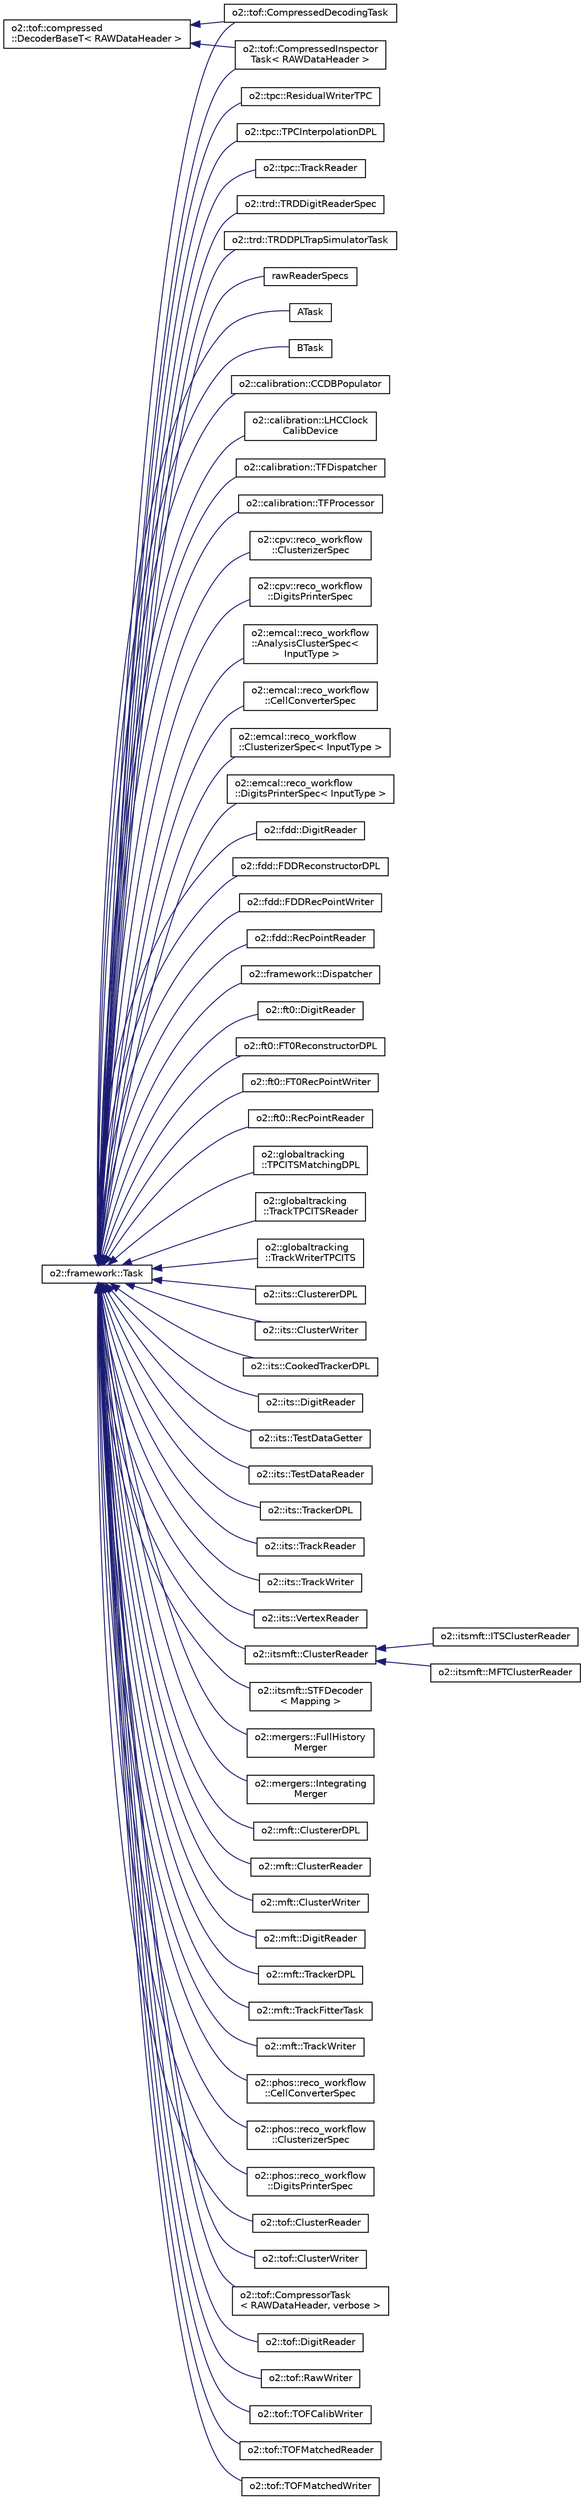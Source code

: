 digraph "Graphical Class Hierarchy"
{
 // INTERACTIVE_SVG=YES
  bgcolor="transparent";
  edge [fontname="Helvetica",fontsize="10",labelfontname="Helvetica",labelfontsize="10"];
  node [fontname="Helvetica",fontsize="10",shape=record];
  rankdir="LR";
  Node1844 [label="o2::tof::compressed\l::DecoderBaseT\< RAWDataHeader \>",height=0.2,width=0.4,color="black",URL="$d7/dd4/classo2_1_1tof_1_1compressed_1_1DecoderBaseT.html"];
  Node1844 -> Node53 [dir="back",color="midnightblue",fontsize="10",style="solid",fontname="Helvetica"];
  Node53 [label="o2::tof::CompressedDecodingTask",height=0.2,width=0.4,color="black",URL="$dd/d7c/classo2_1_1tof_1_1CompressedDecodingTask.html"];
  Node1844 -> Node54 [dir="back",color="midnightblue",fontsize="10",style="solid",fontname="Helvetica"];
  Node54 [label="o2::tof::CompressedInspector\lTask\< RAWDataHeader \>",height=0.2,width=0.4,color="black",URL="$db/db0/classo2_1_1tof_1_1CompressedInspectorTask.html"];
  Node0 [label="o2::framework::Task",height=0.2,width=0.4,color="black",URL="$de/dac/classo2_1_1framework_1_1Task.html"];
  Node0 -> Node1 [dir="back",color="midnightblue",fontsize="10",style="solid",fontname="Helvetica"];
  Node1 [label="ATask",height=0.2,width=0.4,color="black",URL="$d8/d0d/structATask.html"];
  Node0 -> Node2 [dir="back",color="midnightblue",fontsize="10",style="solid",fontname="Helvetica"];
  Node2 [label="BTask",height=0.2,width=0.4,color="black",URL="$d2/d10/structBTask.html"];
  Node0 -> Node3 [dir="back",color="midnightblue",fontsize="10",style="solid",fontname="Helvetica"];
  Node3 [label="o2::calibration::CCDBPopulator",height=0.2,width=0.4,color="black",URL="$df/dae/classo2_1_1calibration_1_1CCDBPopulator.html"];
  Node0 -> Node4 [dir="back",color="midnightblue",fontsize="10",style="solid",fontname="Helvetica"];
  Node4 [label="o2::calibration::LHCClock\lCalibDevice",height=0.2,width=0.4,color="black",URL="$da/d5e/classo2_1_1calibration_1_1LHCClockCalibDevice.html"];
  Node0 -> Node5 [dir="back",color="midnightblue",fontsize="10",style="solid",fontname="Helvetica"];
  Node5 [label="o2::calibration::TFDispatcher",height=0.2,width=0.4,color="black",URL="$de/d19/classo2_1_1calibration_1_1TFDispatcher.html"];
  Node0 -> Node6 [dir="back",color="midnightblue",fontsize="10",style="solid",fontname="Helvetica"];
  Node6 [label="o2::calibration::TFProcessor",height=0.2,width=0.4,color="black",URL="$df/d3c/classo2_1_1calibration_1_1TFProcessor.html"];
  Node0 -> Node7 [dir="back",color="midnightblue",fontsize="10",style="solid",fontname="Helvetica"];
  Node7 [label="o2::cpv::reco_workflow\l::ClusterizerSpec",height=0.2,width=0.4,color="black",URL="$d9/dea/classo2_1_1cpv_1_1reco__workflow_1_1ClusterizerSpec.html",tooltip="Clusterizer task for CPV digits. "];
  Node0 -> Node8 [dir="back",color="midnightblue",fontsize="10",style="solid",fontname="Helvetica"];
  Node8 [label="o2::cpv::reco_workflow\l::DigitsPrinterSpec",height=0.2,width=0.4,color="black",URL="$d8/d5f/classo2_1_1cpv_1_1reco__workflow_1_1DigitsPrinterSpec.html",tooltip="Example task for CPV digits monitoring. "];
  Node0 -> Node9 [dir="back",color="midnightblue",fontsize="10",style="solid",fontname="Helvetica"];
  Node9 [label="o2::emcal::reco_workflow\l::AnalysisClusterSpec\<\l InputType \>",height=0.2,width=0.4,color="black",URL="$d1/dac/classo2_1_1emcal_1_1reco__workflow_1_1AnalysisClusterSpec.html",tooltip="Analysis Cluster task for EMCAL anlaysis clusters. "];
  Node0 -> Node10 [dir="back",color="midnightblue",fontsize="10",style="solid",fontname="Helvetica"];
  Node10 [label="o2::emcal::reco_workflow\l::CellConverterSpec",height=0.2,width=0.4,color="black",URL="$d1/d1b/classo2_1_1emcal_1_1reco__workflow_1_1CellConverterSpec.html",tooltip="Coverter task for EMCAL digits to EMCAL cells. "];
  Node0 -> Node11 [dir="back",color="midnightblue",fontsize="10",style="solid",fontname="Helvetica"];
  Node11 [label="o2::emcal::reco_workflow\l::ClusterizerSpec\< InputType \>",height=0.2,width=0.4,color="black",URL="$d2/d53/classo2_1_1emcal_1_1reco__workflow_1_1ClusterizerSpec.html",tooltip="Clusterizer task for EMCAL digits. "];
  Node0 -> Node12 [dir="back",color="midnightblue",fontsize="10",style="solid",fontname="Helvetica"];
  Node12 [label="o2::emcal::reco_workflow\l::DigitsPrinterSpec\< InputType \>",height=0.2,width=0.4,color="black",URL="$d0/d1c/classo2_1_1emcal_1_1reco__workflow_1_1DigitsPrinterSpec.html",tooltip="Example task for EMCAL digits monitoring. "];
  Node0 -> Node13 [dir="back",color="midnightblue",fontsize="10",style="solid",fontname="Helvetica"];
  Node13 [label="o2::fdd::DigitReader",height=0.2,width=0.4,color="black",URL="$df/d93/classo2_1_1fdd_1_1DigitReader.html"];
  Node0 -> Node14 [dir="back",color="midnightblue",fontsize="10",style="solid",fontname="Helvetica"];
  Node14 [label="o2::fdd::FDDReconstructorDPL",height=0.2,width=0.4,color="black",URL="$d5/d80/classo2_1_1fdd_1_1FDDReconstructorDPL.html"];
  Node0 -> Node15 [dir="back",color="midnightblue",fontsize="10",style="solid",fontname="Helvetica"];
  Node15 [label="o2::fdd::FDDRecPointWriter",height=0.2,width=0.4,color="black",URL="$df/d6d/classo2_1_1fdd_1_1FDDRecPointWriter.html"];
  Node0 -> Node16 [dir="back",color="midnightblue",fontsize="10",style="solid",fontname="Helvetica"];
  Node16 [label="o2::fdd::RecPointReader",height=0.2,width=0.4,color="black",URL="$d8/dc0/classo2_1_1fdd_1_1RecPointReader.html"];
  Node0 -> Node17 [dir="back",color="midnightblue",fontsize="10",style="solid",fontname="Helvetica"];
  Node17 [label="o2::framework::Dispatcher",height=0.2,width=0.4,color="black",URL="$d8/d30/classo2_1_1framework_1_1Dispatcher.html"];
  Node0 -> Node18 [dir="back",color="midnightblue",fontsize="10",style="solid",fontname="Helvetica"];
  Node18 [label="o2::ft0::DigitReader",height=0.2,width=0.4,color="black",URL="$d0/dc7/classo2_1_1ft0_1_1DigitReader.html"];
  Node0 -> Node19 [dir="back",color="midnightblue",fontsize="10",style="solid",fontname="Helvetica"];
  Node19 [label="o2::ft0::FT0ReconstructorDPL",height=0.2,width=0.4,color="black",URL="$d7/d4b/classo2_1_1ft0_1_1FT0ReconstructorDPL.html"];
  Node0 -> Node20 [dir="back",color="midnightblue",fontsize="10",style="solid",fontname="Helvetica"];
  Node20 [label="o2::ft0::FT0RecPointWriter",height=0.2,width=0.4,color="black",URL="$d5/de8/classo2_1_1ft0_1_1FT0RecPointWriter.html"];
  Node0 -> Node21 [dir="back",color="midnightblue",fontsize="10",style="solid",fontname="Helvetica"];
  Node21 [label="o2::ft0::RecPointReader",height=0.2,width=0.4,color="black",URL="$dd/dea/classo2_1_1ft0_1_1RecPointReader.html"];
  Node0 -> Node22 [dir="back",color="midnightblue",fontsize="10",style="solid",fontname="Helvetica"];
  Node22 [label="o2::globaltracking\l::TPCITSMatchingDPL",height=0.2,width=0.4,color="black",URL="$da/d84/classo2_1_1globaltracking_1_1TPCITSMatchingDPL.html"];
  Node0 -> Node23 [dir="back",color="midnightblue",fontsize="10",style="solid",fontname="Helvetica"];
  Node23 [label="o2::globaltracking\l::TrackTPCITSReader",height=0.2,width=0.4,color="black",URL="$d1/dd4/classo2_1_1globaltracking_1_1TrackTPCITSReader.html"];
  Node0 -> Node24 [dir="back",color="midnightblue",fontsize="10",style="solid",fontname="Helvetica"];
  Node24 [label="o2::globaltracking\l::TrackWriterTPCITS",height=0.2,width=0.4,color="black",URL="$db/dcc/classo2_1_1globaltracking_1_1TrackWriterTPCITS.html"];
  Node0 -> Node25 [dir="back",color="midnightblue",fontsize="10",style="solid",fontname="Helvetica"];
  Node25 [label="o2::its::ClustererDPL",height=0.2,width=0.4,color="black",URL="$d7/dd0/classo2_1_1its_1_1ClustererDPL.html"];
  Node0 -> Node26 [dir="back",color="midnightblue",fontsize="10",style="solid",fontname="Helvetica"];
  Node26 [label="o2::its::ClusterWriter",height=0.2,width=0.4,color="black",URL="$d2/d50/classo2_1_1its_1_1ClusterWriter.html"];
  Node0 -> Node27 [dir="back",color="midnightblue",fontsize="10",style="solid",fontname="Helvetica"];
  Node27 [label="o2::its::CookedTrackerDPL",height=0.2,width=0.4,color="black",URL="$d2/d11/classo2_1_1its_1_1CookedTrackerDPL.html"];
  Node0 -> Node28 [dir="back",color="midnightblue",fontsize="10",style="solid",fontname="Helvetica"];
  Node28 [label="o2::its::DigitReader",height=0.2,width=0.4,color="black",URL="$d1/d0b/classo2_1_1its_1_1DigitReader.html"];
  Node0 -> Node29 [dir="back",color="midnightblue",fontsize="10",style="solid",fontname="Helvetica"];
  Node29 [label="o2::its::TestDataGetter",height=0.2,width=0.4,color="black",URL="$d0/d46/classo2_1_1its_1_1TestDataGetter.html"];
  Node0 -> Node30 [dir="back",color="midnightblue",fontsize="10",style="solid",fontname="Helvetica"];
  Node30 [label="o2::its::TestDataReader",height=0.2,width=0.4,color="black",URL="$db/d7e/classo2_1_1its_1_1TestDataReader.html"];
  Node0 -> Node31 [dir="back",color="midnightblue",fontsize="10",style="solid",fontname="Helvetica"];
  Node31 [label="o2::its::TrackerDPL",height=0.2,width=0.4,color="black",URL="$d6/d54/classo2_1_1its_1_1TrackerDPL.html"];
  Node0 -> Node32 [dir="back",color="midnightblue",fontsize="10",style="solid",fontname="Helvetica"];
  Node32 [label="o2::its::TrackReader",height=0.2,width=0.4,color="black",URL="$d2/d07/classo2_1_1its_1_1TrackReader.html"];
  Node0 -> Node33 [dir="back",color="midnightblue",fontsize="10",style="solid",fontname="Helvetica"];
  Node33 [label="o2::its::TrackWriter",height=0.2,width=0.4,color="black",URL="$d8/d28/classo2_1_1its_1_1TrackWriter.html"];
  Node0 -> Node34 [dir="back",color="midnightblue",fontsize="10",style="solid",fontname="Helvetica"];
  Node34 [label="o2::its::VertexReader",height=0.2,width=0.4,color="black",URL="$d6/da1/classo2_1_1its_1_1VertexReader.html"];
  Node0 -> Node35 [dir="back",color="midnightblue",fontsize="10",style="solid",fontname="Helvetica"];
  Node35 [label="o2::itsmft::ClusterReader",height=0.2,width=0.4,color="black",URL="$d1/dc3/classo2_1_1itsmft_1_1ClusterReader.html"];
  Node35 -> Node36 [dir="back",color="midnightblue",fontsize="10",style="solid",fontname="Helvetica"];
  Node36 [label="o2::itsmft::ITSClusterReader",height=0.2,width=0.4,color="black",URL="$d9/d77/classo2_1_1itsmft_1_1ITSClusterReader.html"];
  Node35 -> Node37 [dir="back",color="midnightblue",fontsize="10",style="solid",fontname="Helvetica"];
  Node37 [label="o2::itsmft::MFTClusterReader",height=0.2,width=0.4,color="black",URL="$d5/dce/classo2_1_1itsmft_1_1MFTClusterReader.html"];
  Node0 -> Node38 [dir="back",color="midnightblue",fontsize="10",style="solid",fontname="Helvetica"];
  Node38 [label="o2::itsmft::STFDecoder\l\< Mapping \>",height=0.2,width=0.4,color="black",URL="$df/d13/classo2_1_1itsmft_1_1STFDecoder.html"];
  Node0 -> Node39 [dir="back",color="midnightblue",fontsize="10",style="solid",fontname="Helvetica"];
  Node39 [label="o2::mergers::FullHistory\lMerger",height=0.2,width=0.4,color="black",URL="$da/d4a/classo2_1_1mergers_1_1FullHistoryMerger.html",tooltip="FullHistoryMerger data processor class. "];
  Node0 -> Node40 [dir="back",color="midnightblue",fontsize="10",style="solid",fontname="Helvetica"];
  Node40 [label="o2::mergers::Integrating\lMerger",height=0.2,width=0.4,color="black",URL="$dc/d26/classo2_1_1mergers_1_1IntegratingMerger.html",tooltip="IntegratingMerger data processor class. "];
  Node0 -> Node41 [dir="back",color="midnightblue",fontsize="10",style="solid",fontname="Helvetica"];
  Node41 [label="o2::mft::ClustererDPL",height=0.2,width=0.4,color="black",URL="$d6/d47/classo2_1_1mft_1_1ClustererDPL.html"];
  Node0 -> Node42 [dir="back",color="midnightblue",fontsize="10",style="solid",fontname="Helvetica"];
  Node42 [label="o2::mft::ClusterReader",height=0.2,width=0.4,color="black",URL="$d1/d6e/classo2_1_1mft_1_1ClusterReader.html"];
  Node0 -> Node43 [dir="back",color="midnightblue",fontsize="10",style="solid",fontname="Helvetica"];
  Node43 [label="o2::mft::ClusterWriter",height=0.2,width=0.4,color="black",URL="$db/d55/classo2_1_1mft_1_1ClusterWriter.html"];
  Node0 -> Node44 [dir="back",color="midnightblue",fontsize="10",style="solid",fontname="Helvetica"];
  Node44 [label="o2::mft::DigitReader",height=0.2,width=0.4,color="black",URL="$de/dae/classo2_1_1mft_1_1DigitReader.html"];
  Node0 -> Node45 [dir="back",color="midnightblue",fontsize="10",style="solid",fontname="Helvetica"];
  Node45 [label="o2::mft::TrackerDPL",height=0.2,width=0.4,color="black",URL="$da/d42/classo2_1_1mft_1_1TrackerDPL.html"];
  Node0 -> Node46 [dir="back",color="midnightblue",fontsize="10",style="solid",fontname="Helvetica"];
  Node46 [label="o2::mft::TrackFitterTask",height=0.2,width=0.4,color="black",URL="$d1/d85/classo2_1_1mft_1_1TrackFitterTask.html"];
  Node0 -> Node47 [dir="back",color="midnightblue",fontsize="10",style="solid",fontname="Helvetica"];
  Node47 [label="o2::mft::TrackWriter",height=0.2,width=0.4,color="black",URL="$d8/d41/classo2_1_1mft_1_1TrackWriter.html"];
  Node0 -> Node48 [dir="back",color="midnightblue",fontsize="10",style="solid",fontname="Helvetica"];
  Node48 [label="o2::phos::reco_workflow\l::CellConverterSpec",height=0.2,width=0.4,color="black",URL="$d1/d85/classo2_1_1phos_1_1reco__workflow_1_1CellConverterSpec.html",tooltip="Coverter task for PHOS digits to AOD PHOS cells. "];
  Node0 -> Node49 [dir="back",color="midnightblue",fontsize="10",style="solid",fontname="Helvetica"];
  Node49 [label="o2::phos::reco_workflow\l::ClusterizerSpec",height=0.2,width=0.4,color="black",URL="$d4/d5f/classo2_1_1phos_1_1reco__workflow_1_1ClusterizerSpec.html",tooltip="Clusterizer task for PHOS digits. "];
  Node0 -> Node50 [dir="back",color="midnightblue",fontsize="10",style="solid",fontname="Helvetica"];
  Node50 [label="o2::phos::reco_workflow\l::DigitsPrinterSpec",height=0.2,width=0.4,color="black",URL="$d1/d97/classo2_1_1phos_1_1reco__workflow_1_1DigitsPrinterSpec.html",tooltip="Example task for PHOS digits monitoring. "];
  Node0 -> Node51 [dir="back",color="midnightblue",fontsize="10",style="solid",fontname="Helvetica"];
  Node51 [label="o2::tof::ClusterReader",height=0.2,width=0.4,color="black",URL="$d2/db5/classo2_1_1tof_1_1ClusterReader.html"];
  Node0 -> Node52 [dir="back",color="midnightblue",fontsize="10",style="solid",fontname="Helvetica"];
  Node52 [label="o2::tof::ClusterWriter",height=0.2,width=0.4,color="black",URL="$d0/d73/classo2_1_1tof_1_1ClusterWriter.html"];
  Node0 -> Node53 [dir="back",color="midnightblue",fontsize="10",style="solid",fontname="Helvetica"];
  Node0 -> Node54 [dir="back",color="midnightblue",fontsize="10",style="solid",fontname="Helvetica"];
  Node0 -> Node55 [dir="back",color="midnightblue",fontsize="10",style="solid",fontname="Helvetica"];
  Node55 [label="o2::tof::CompressorTask\l\< RAWDataHeader, verbose \>",height=0.2,width=0.4,color="black",URL="$d2/d8a/classo2_1_1tof_1_1CompressorTask.html"];
  Node0 -> Node56 [dir="back",color="midnightblue",fontsize="10",style="solid",fontname="Helvetica"];
  Node56 [label="o2::tof::DigitReader",height=0.2,width=0.4,color="black",URL="$d9/d97/classo2_1_1tof_1_1DigitReader.html"];
  Node0 -> Node57 [dir="back",color="midnightblue",fontsize="10",style="solid",fontname="Helvetica"];
  Node57 [label="o2::tof::RawWriter",height=0.2,width=0.4,color="black",URL="$d2/dbc/classo2_1_1tof_1_1RawWriter.html"];
  Node0 -> Node58 [dir="back",color="midnightblue",fontsize="10",style="solid",fontname="Helvetica"];
  Node58 [label="o2::tof::TOFCalibWriter",height=0.2,width=0.4,color="black",URL="$de/dd3/classo2_1_1tof_1_1TOFCalibWriter.html"];
  Node0 -> Node59 [dir="back",color="midnightblue",fontsize="10",style="solid",fontname="Helvetica"];
  Node59 [label="o2::tof::TOFMatchedReader",height=0.2,width=0.4,color="black",URL="$d0/de3/classo2_1_1tof_1_1TOFMatchedReader.html"];
  Node0 -> Node60 [dir="back",color="midnightblue",fontsize="10",style="solid",fontname="Helvetica"];
  Node60 [label="o2::tof::TOFMatchedWriter",height=0.2,width=0.4,color="black",URL="$d3/d1d/classo2_1_1tof_1_1TOFMatchedWriter.html"];
  Node0 -> Node61 [dir="back",color="midnightblue",fontsize="10",style="solid",fontname="Helvetica"];
  Node61 [label="o2::tpc::ResidualWriterTPC",height=0.2,width=0.4,color="black",URL="$d9/d27/classo2_1_1tpc_1_1ResidualWriterTPC.html"];
  Node0 -> Node62 [dir="back",color="midnightblue",fontsize="10",style="solid",fontname="Helvetica"];
  Node62 [label="o2::tpc::TPCInterpolationDPL",height=0.2,width=0.4,color="black",URL="$d9/d4f/classo2_1_1tpc_1_1TPCInterpolationDPL.html"];
  Node0 -> Node63 [dir="back",color="midnightblue",fontsize="10",style="solid",fontname="Helvetica"];
  Node63 [label="o2::tpc::TrackReader",height=0.2,width=0.4,color="black",URL="$d1/d90/classo2_1_1tpc_1_1TrackReader.html",tooltip="< DPL device to read and send the TPC tracks (+MC) info "];
  Node0 -> Node64 [dir="back",color="midnightblue",fontsize="10",style="solid",fontname="Helvetica"];
  Node64 [label="o2::trd::TRDDigitReaderSpec",height=0.2,width=0.4,color="black",URL="$db/d09/classo2_1_1trd_1_1TRDDigitReaderSpec.html"];
  Node0 -> Node65 [dir="back",color="midnightblue",fontsize="10",style="solid",fontname="Helvetica"];
  Node65 [label="o2::trd::TRDDPLTrapSimulatorTask",height=0.2,width=0.4,color="black",URL="$d3/dfd/classo2_1_1trd_1_1TRDDPLTrapSimulatorTask.html"];
  Node0 -> Node66 [dir="back",color="midnightblue",fontsize="10",style="solid",fontname="Helvetica"];
  Node66 [label="rawReaderSpecs",height=0.2,width=0.4,color="black",URL="$dc/d6a/classrawReaderSpecs.html"];
}
